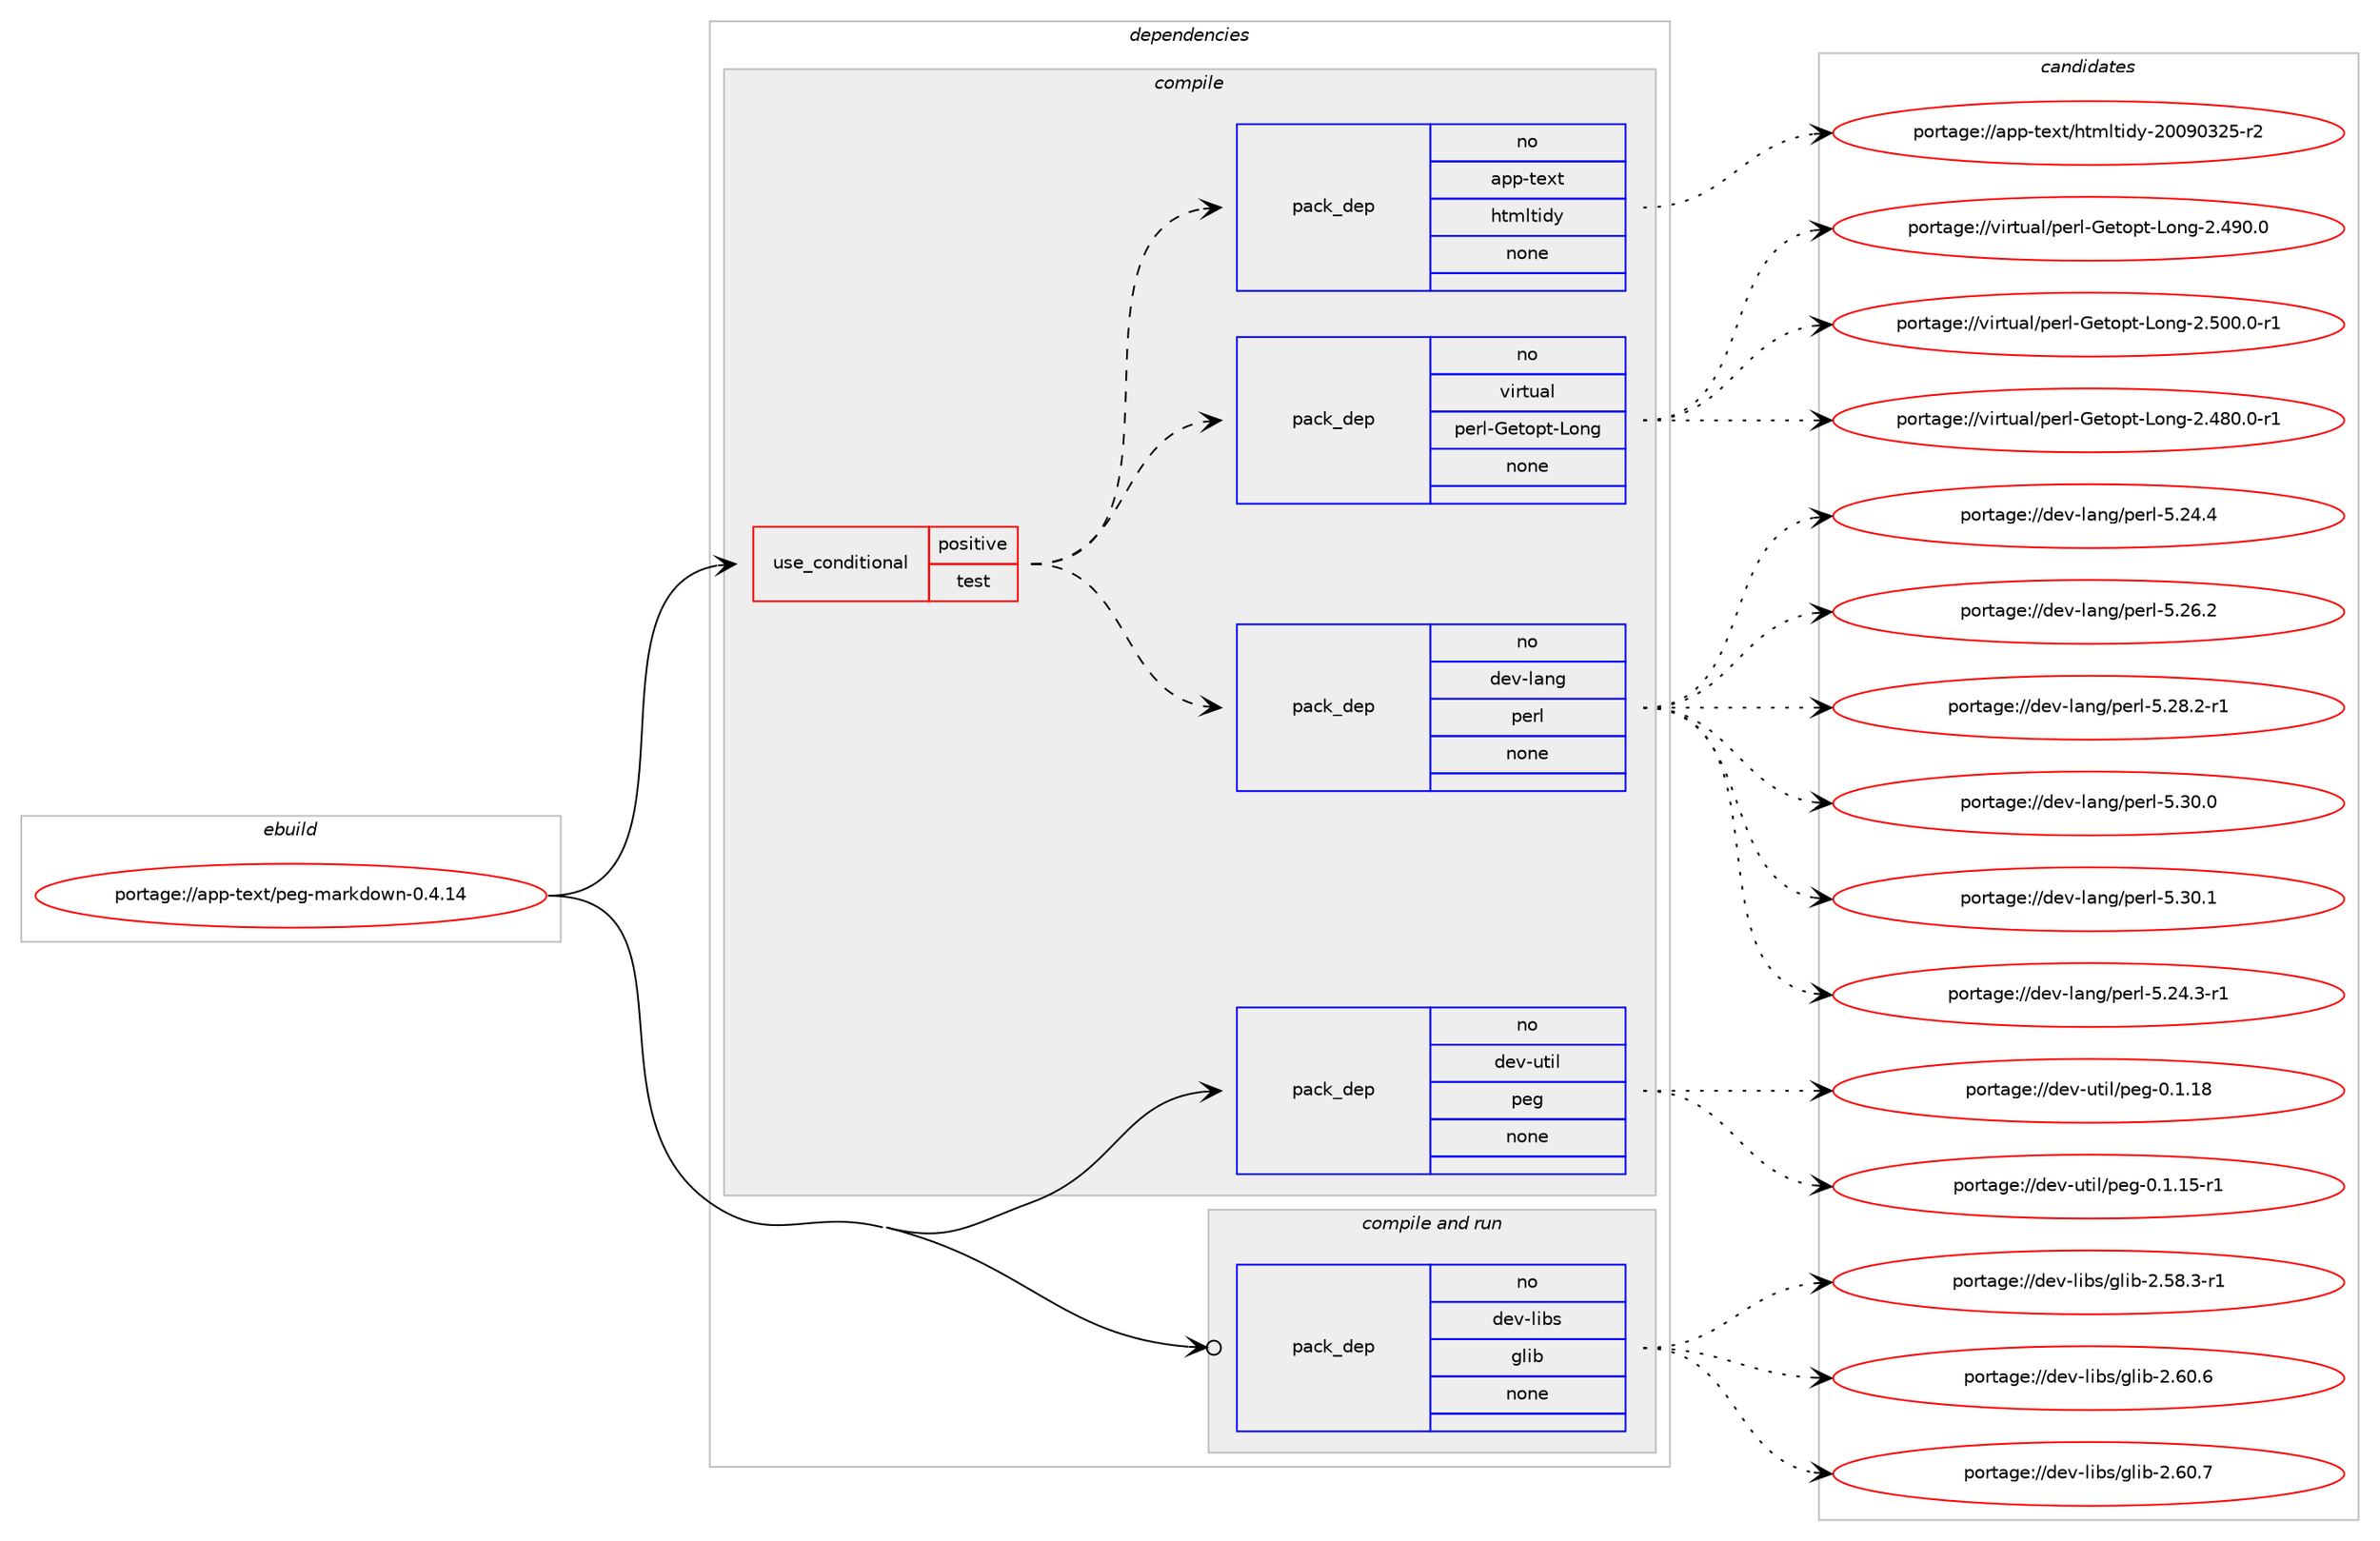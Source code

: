 digraph prolog {

# *************
# Graph options
# *************

newrank=true;
concentrate=true;
compound=true;
graph [rankdir=LR,fontname=Helvetica,fontsize=10,ranksep=1.5];#, ranksep=2.5, nodesep=0.2];
edge  [arrowhead=vee];
node  [fontname=Helvetica,fontsize=10];

# **********
# The ebuild
# **********

subgraph cluster_leftcol {
color=gray;
rank=same;
label=<<i>ebuild</i>>;
id [label="portage://app-text/peg-markdown-0.4.14", color=red, width=4, href="../app-text/peg-markdown-0.4.14.svg"];
}

# ****************
# The dependencies
# ****************

subgraph cluster_midcol {
color=gray;
label=<<i>dependencies</i>>;
subgraph cluster_compile {
fillcolor="#eeeeee";
style=filled;
label=<<i>compile</i>>;
subgraph cond11154 {
dependency46705 [label=<<TABLE BORDER="0" CELLBORDER="1" CELLSPACING="0" CELLPADDING="4"><TR><TD ROWSPAN="3" CELLPADDING="10">use_conditional</TD></TR><TR><TD>positive</TD></TR><TR><TD>test</TD></TR></TABLE>>, shape=none, color=red];
subgraph pack34737 {
dependency46706 [label=<<TABLE BORDER="0" CELLBORDER="1" CELLSPACING="0" CELLPADDING="4" WIDTH="220"><TR><TD ROWSPAN="6" CELLPADDING="30">pack_dep</TD></TR><TR><TD WIDTH="110">no</TD></TR><TR><TD>dev-lang</TD></TR><TR><TD>perl</TD></TR><TR><TD>none</TD></TR><TR><TD></TD></TR></TABLE>>, shape=none, color=blue];
}
dependency46705:e -> dependency46706:w [weight=20,style="dashed",arrowhead="vee"];
subgraph pack34738 {
dependency46707 [label=<<TABLE BORDER="0" CELLBORDER="1" CELLSPACING="0" CELLPADDING="4" WIDTH="220"><TR><TD ROWSPAN="6" CELLPADDING="30">pack_dep</TD></TR><TR><TD WIDTH="110">no</TD></TR><TR><TD>virtual</TD></TR><TR><TD>perl-Getopt-Long</TD></TR><TR><TD>none</TD></TR><TR><TD></TD></TR></TABLE>>, shape=none, color=blue];
}
dependency46705:e -> dependency46707:w [weight=20,style="dashed",arrowhead="vee"];
subgraph pack34739 {
dependency46708 [label=<<TABLE BORDER="0" CELLBORDER="1" CELLSPACING="0" CELLPADDING="4" WIDTH="220"><TR><TD ROWSPAN="6" CELLPADDING="30">pack_dep</TD></TR><TR><TD WIDTH="110">no</TD></TR><TR><TD>app-text</TD></TR><TR><TD>htmltidy</TD></TR><TR><TD>none</TD></TR><TR><TD></TD></TR></TABLE>>, shape=none, color=blue];
}
dependency46705:e -> dependency46708:w [weight=20,style="dashed",arrowhead="vee"];
}
id:e -> dependency46705:w [weight=20,style="solid",arrowhead="vee"];
subgraph pack34740 {
dependency46709 [label=<<TABLE BORDER="0" CELLBORDER="1" CELLSPACING="0" CELLPADDING="4" WIDTH="220"><TR><TD ROWSPAN="6" CELLPADDING="30">pack_dep</TD></TR><TR><TD WIDTH="110">no</TD></TR><TR><TD>dev-util</TD></TR><TR><TD>peg</TD></TR><TR><TD>none</TD></TR><TR><TD></TD></TR></TABLE>>, shape=none, color=blue];
}
id:e -> dependency46709:w [weight=20,style="solid",arrowhead="vee"];
}
subgraph cluster_compileandrun {
fillcolor="#eeeeee";
style=filled;
label=<<i>compile and run</i>>;
subgraph pack34741 {
dependency46710 [label=<<TABLE BORDER="0" CELLBORDER="1" CELLSPACING="0" CELLPADDING="4" WIDTH="220"><TR><TD ROWSPAN="6" CELLPADDING="30">pack_dep</TD></TR><TR><TD WIDTH="110">no</TD></TR><TR><TD>dev-libs</TD></TR><TR><TD>glib</TD></TR><TR><TD>none</TD></TR><TR><TD></TD></TR></TABLE>>, shape=none, color=blue];
}
id:e -> dependency46710:w [weight=20,style="solid",arrowhead="odotvee"];
}
subgraph cluster_run {
fillcolor="#eeeeee";
style=filled;
label=<<i>run</i>>;
}
}

# **************
# The candidates
# **************

subgraph cluster_choices {
rank=same;
color=gray;
label=<<i>candidates</i>>;

subgraph choice34737 {
color=black;
nodesep=1;
choiceportage100101118451089711010347112101114108455346505246514511449 [label="portage://dev-lang/perl-5.24.3-r1", color=red, width=4,href="../dev-lang/perl-5.24.3-r1.svg"];
choiceportage10010111845108971101034711210111410845534650524652 [label="portage://dev-lang/perl-5.24.4", color=red, width=4,href="../dev-lang/perl-5.24.4.svg"];
choiceportage10010111845108971101034711210111410845534650544650 [label="portage://dev-lang/perl-5.26.2", color=red, width=4,href="../dev-lang/perl-5.26.2.svg"];
choiceportage100101118451089711010347112101114108455346505646504511449 [label="portage://dev-lang/perl-5.28.2-r1", color=red, width=4,href="../dev-lang/perl-5.28.2-r1.svg"];
choiceportage10010111845108971101034711210111410845534651484648 [label="portage://dev-lang/perl-5.30.0", color=red, width=4,href="../dev-lang/perl-5.30.0.svg"];
choiceportage10010111845108971101034711210111410845534651484649 [label="portage://dev-lang/perl-5.30.1", color=red, width=4,href="../dev-lang/perl-5.30.1.svg"];
dependency46706:e -> choiceportage100101118451089711010347112101114108455346505246514511449:w [style=dotted,weight="100"];
dependency46706:e -> choiceportage10010111845108971101034711210111410845534650524652:w [style=dotted,weight="100"];
dependency46706:e -> choiceportage10010111845108971101034711210111410845534650544650:w [style=dotted,weight="100"];
dependency46706:e -> choiceportage100101118451089711010347112101114108455346505646504511449:w [style=dotted,weight="100"];
dependency46706:e -> choiceportage10010111845108971101034711210111410845534651484648:w [style=dotted,weight="100"];
dependency46706:e -> choiceportage10010111845108971101034711210111410845534651484649:w [style=dotted,weight="100"];
}
subgraph choice34738 {
color=black;
nodesep=1;
choiceportage11810511411611797108471121011141084571101116111112116457611111010345504652564846484511449 [label="portage://virtual/perl-Getopt-Long-2.480.0-r1", color=red, width=4,href="../virtual/perl-Getopt-Long-2.480.0-r1.svg"];
choiceportage1181051141161179710847112101114108457110111611111211645761111101034550465257484648 [label="portage://virtual/perl-Getopt-Long-2.490.0", color=red, width=4,href="../virtual/perl-Getopt-Long-2.490.0.svg"];
choiceportage11810511411611797108471121011141084571101116111112116457611111010345504653484846484511449 [label="portage://virtual/perl-Getopt-Long-2.500.0-r1", color=red, width=4,href="../virtual/perl-Getopt-Long-2.500.0-r1.svg"];
dependency46707:e -> choiceportage11810511411611797108471121011141084571101116111112116457611111010345504652564846484511449:w [style=dotted,weight="100"];
dependency46707:e -> choiceportage1181051141161179710847112101114108457110111611111211645761111101034550465257484648:w [style=dotted,weight="100"];
dependency46707:e -> choiceportage11810511411611797108471121011141084571101116111112116457611111010345504653484846484511449:w [style=dotted,weight="100"];
}
subgraph choice34739 {
color=black;
nodesep=1;
choiceportage9711211245116101120116471041161091081161051001214550484857485150534511450 [label="portage://app-text/htmltidy-20090325-r2", color=red, width=4,href="../app-text/htmltidy-20090325-r2.svg"];
dependency46708:e -> choiceportage9711211245116101120116471041161091081161051001214550484857485150534511450:w [style=dotted,weight="100"];
}
subgraph choice34740 {
color=black;
nodesep=1;
choiceportage1001011184511711610510847112101103454846494649534511449 [label="portage://dev-util/peg-0.1.15-r1", color=red, width=4,href="../dev-util/peg-0.1.15-r1.svg"];
choiceportage100101118451171161051084711210110345484649464956 [label="portage://dev-util/peg-0.1.18", color=red, width=4,href="../dev-util/peg-0.1.18.svg"];
dependency46709:e -> choiceportage1001011184511711610510847112101103454846494649534511449:w [style=dotted,weight="100"];
dependency46709:e -> choiceportage100101118451171161051084711210110345484649464956:w [style=dotted,weight="100"];
}
subgraph choice34741 {
color=black;
nodesep=1;
choiceportage10010111845108105981154710310810598455046535646514511449 [label="portage://dev-libs/glib-2.58.3-r1", color=red, width=4,href="../dev-libs/glib-2.58.3-r1.svg"];
choiceportage1001011184510810598115471031081059845504654484654 [label="portage://dev-libs/glib-2.60.6", color=red, width=4,href="../dev-libs/glib-2.60.6.svg"];
choiceportage1001011184510810598115471031081059845504654484655 [label="portage://dev-libs/glib-2.60.7", color=red, width=4,href="../dev-libs/glib-2.60.7.svg"];
dependency46710:e -> choiceportage10010111845108105981154710310810598455046535646514511449:w [style=dotted,weight="100"];
dependency46710:e -> choiceportage1001011184510810598115471031081059845504654484654:w [style=dotted,weight="100"];
dependency46710:e -> choiceportage1001011184510810598115471031081059845504654484655:w [style=dotted,weight="100"];
}
}

}
